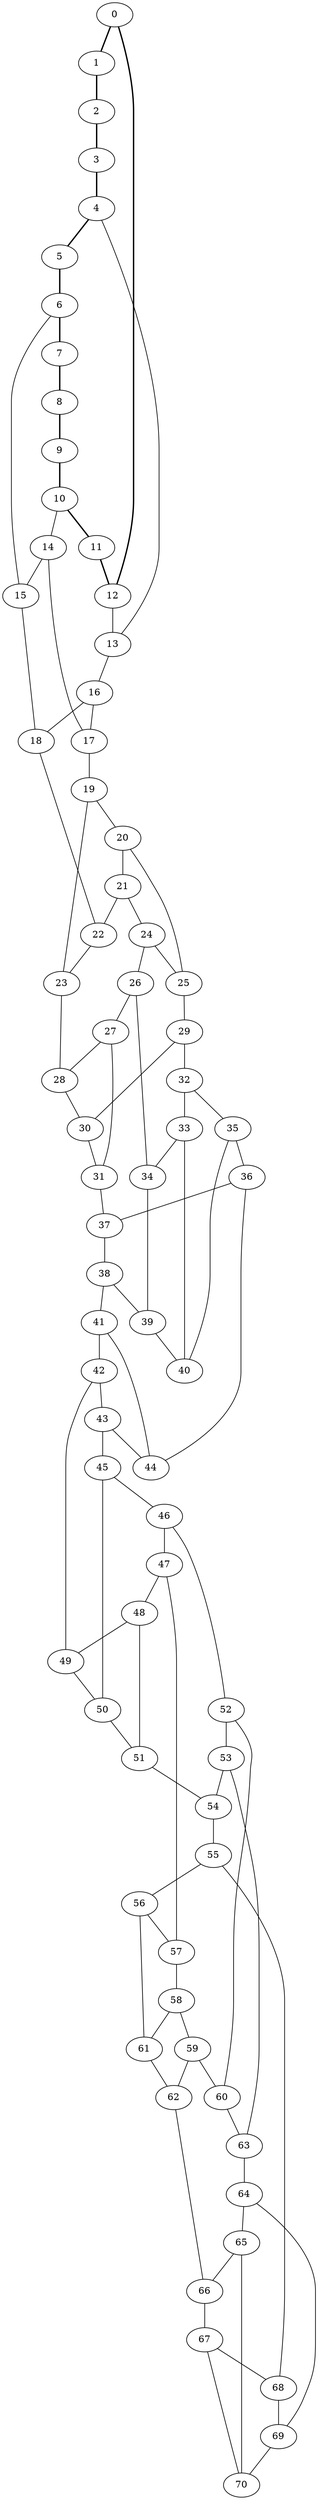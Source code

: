 graph G {
0 [ pos = " 39.00,0.00!" ];
0 -- 1[style=bold];
0 -- 12[style=bold];
1 [ pos = " 34.53,18.12!" ];
1 -- 2[style=bold];
2 [ pos = " 22.15,32.10!" ];
2 -- 3[style=bold];
3 [ pos = " 4.70,38.72!" ];
3 -- 4[style=bold];
4 [ pos = " -13.83,36.47!" ];
4 -- 5[style=bold];
4 -- 13;
5 [ pos = " -29.19,25.86!" ];
5 -- 6[style=bold];
6 [ pos = " -37.87,9.33!" ];
6 -- 7[style=bold];
6 -- 15;
7 [ pos = " -37.87,-9.33!" ];
7 -- 8[style=bold];
8 [ pos = " -29.19,-25.86!" ];
8 -- 9[style=bold];
9 [ pos = " -13.83,-36.47!" ];
9 -- 10[style=bold];
10 [ pos = " 4.70,-38.72!" ];
10 -- 11[style=bold];
10 -- 14;
11 [ pos = " 22.15,-32.10!" ];
11 -- 12[style=bold];
12 [ pos = " 34.53,-18.12!" ];
12 -- 13;
13 -- 16;
14 -- 15;
14 -- 17;
15 -- 18;
16 -- 17;
16 -- 18;
17 -- 19;
18 -- 22;
19 -- 20;
19 -- 23;
20 -- 21;
20 -- 25;
21 -- 22;
21 -- 24;
22 -- 23;
23 -- 28;
24 -- 25;
24 -- 26;
25 -- 29;
26 -- 27;
26 -- 34;
27 -- 28;
27 -- 31;
28 -- 30;
29 -- 30;
29 -- 32;
30 -- 31;
31 -- 37;
32 -- 33;
32 -- 35;
33 -- 34;
33 -- 40;
34 -- 39;
35 -- 36;
35 -- 40;
36 -- 37;
36 -- 44;
37 -- 38;
38 -- 39;
38 -- 41;
39 -- 40;
41 -- 42;
41 -- 44;
42 -- 43;
42 -- 49;
43 -- 44;
43 -- 45;
45 -- 46;
45 -- 50;
46 -- 47;
46 -- 52;
47 -- 48;
47 -- 57;
48 -- 49;
48 -- 51;
49 -- 50;
50 -- 51;
51 -- 54;
52 -- 53;
52 -- 60;
53 -- 54;
53 -- 63;
54 -- 55;
55 -- 56;
55 -- 68;
56 -- 57;
56 -- 61;
57 -- 58;
58 -- 59;
58 -- 61;
59 -- 60;
59 -- 62;
60 -- 63;
61 -- 62;
62 -- 66;
63 -- 64;
64 -- 65;
64 -- 69;
65 -- 66;
65 -- 70;
66 -- 67;
67 -- 68;
67 -- 70;
68 -- 69;
69 -- 70;
}

